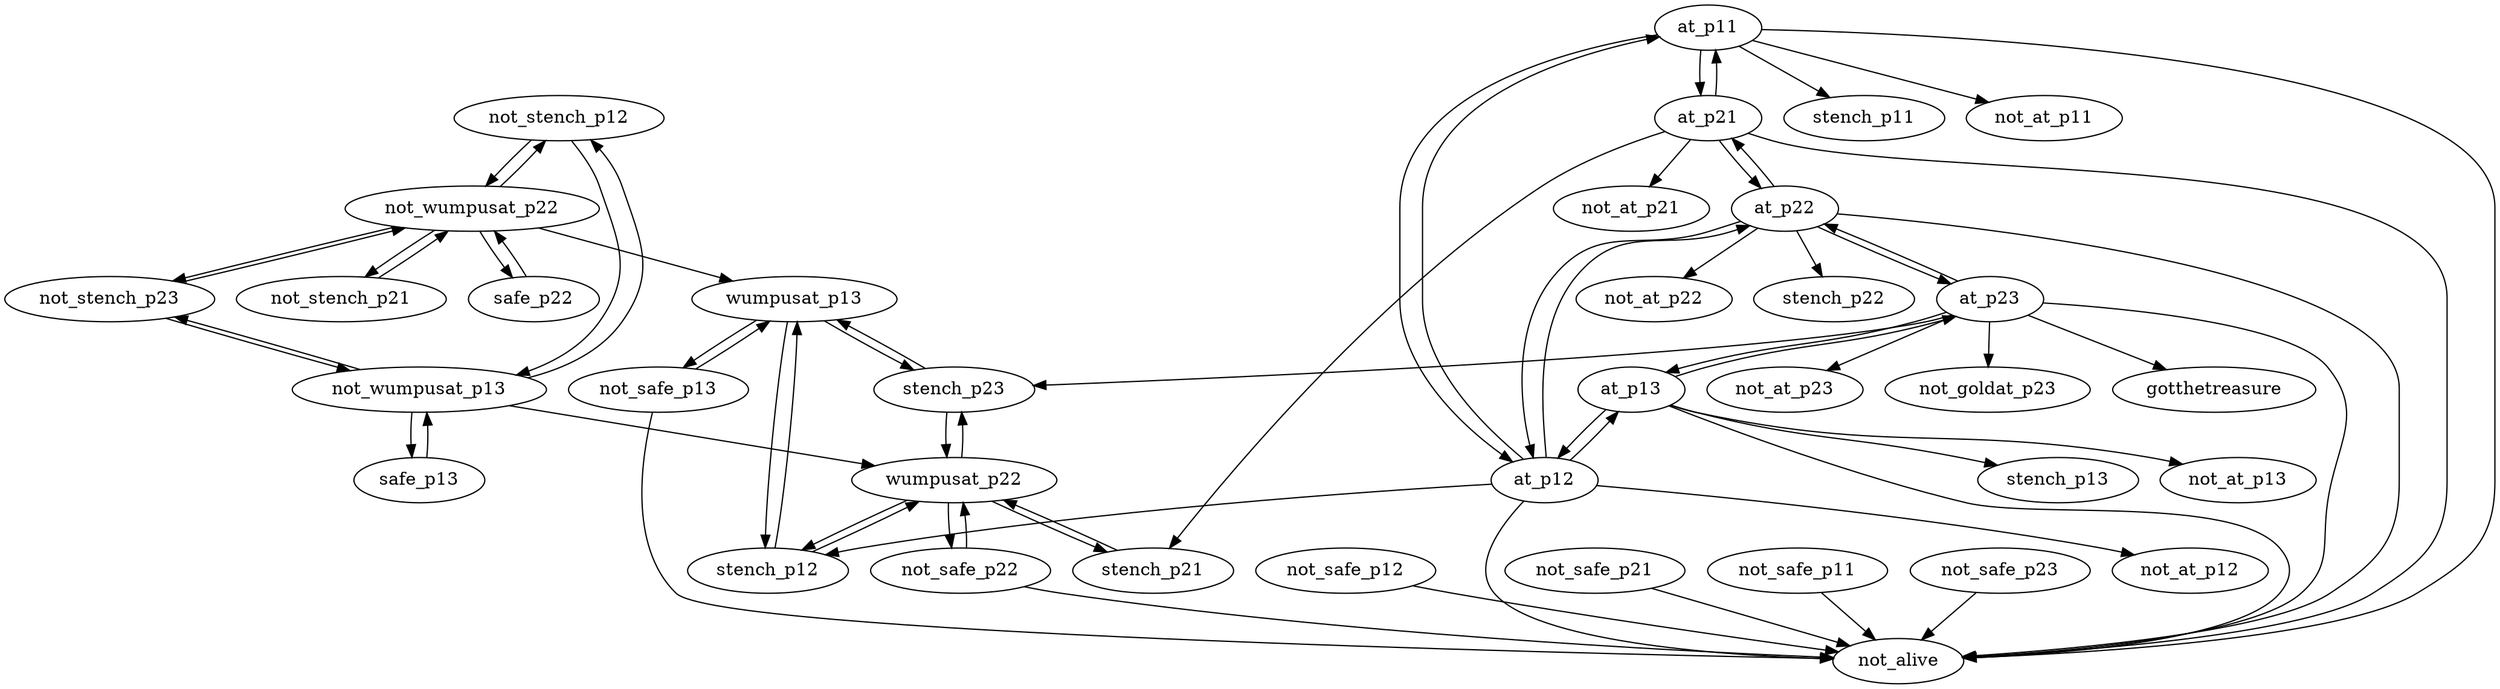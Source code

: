 digraph G {
  not_stench_p12;
  not_wumpusat_p22;
  not_wumpusat_p13;
  wumpusat_p22;
  not_safe_p22;
  stench_p23;
  stench_p12;
  stench_p21;
  stench_p11;
  at_p11;
  not_at_p23;
  at_p23;
  safe_p13;
  not_at_p22;
  at_p22;
  not_at_p21;
  at_p21;
  at_p13;
  at_p12;
  not_goldat_p23;
  gotthetreasure;
  safe_p22;
  not_stench_p23;
  not_stench_p21;
  wumpusat_p13;
  not_safe_p13;
  stench_p22;
  not_at_p13;
  not_alive;
  not_safe_p12;
  not_safe_p21;
  not_safe_p11;
  not_safe_p23;
  not_at_p12;
  not_at_p11;
  stench_p13;
  not_wumpusat_p22 -> not_stench_p12;
  not_wumpusat_p13 -> not_stench_p12;
  not_safe_p22 -> wumpusat_p22;
  stench_p23 -> wumpusat_p22;
  stench_p12 -> wumpusat_p22;
  not_wumpusat_p13 -> wumpusat_p22;
  stench_p21 -> wumpusat_p22;
  at_p11 -> stench_p11;
  at_p23 -> not_at_p23;
  not_wumpusat_p13 -> safe_p13;
  at_p22 -> not_at_p22;
  at_p21 -> not_at_p21;
  at_p13 -> at_p23;
  at_p22 -> at_p23;
  at_p23 -> at_p22;
  at_p12 -> at_p22;
  at_p21 -> at_p22;
  at_p11 -> at_p21;
  at_p22 -> at_p21;
  at_p23 -> not_goldat_p23;
  wumpusat_p22 -> not_safe_p22;
  at_p23 -> gotthetreasure;
  safe_p22 -> not_wumpusat_p22;
  not_stench_p12 -> not_wumpusat_p22;
  not_stench_p23 -> not_wumpusat_p22;
  not_stench_p21 -> not_wumpusat_p22;
  not_wumpusat_p22 -> wumpusat_p13;
  not_safe_p13 -> wumpusat_p13;
  stench_p23 -> wumpusat_p13;
  stench_p12 -> wumpusat_p13;
  wumpusat_p13 -> stench_p23;
  wumpusat_p22 -> stench_p23;
  at_p23 -> stench_p23;
  not_wumpusat_p22 -> not_stench_p23;
  not_wumpusat_p13 -> not_stench_p23;
  at_p22 -> stench_p22;
  wumpusat_p22 -> stench_p21;
  at_p21 -> stench_p21;
  at_p13 -> not_at_p13;
  not_safe_p12 -> not_alive;
  not_safe_p13 -> not_alive;
  not_safe_p21 -> not_alive;
  not_safe_p11 -> not_alive;
  not_safe_p22 -> not_alive;
  not_safe_p23 -> not_alive;
  at_p11 -> not_alive;
  at_p23 -> not_alive;
  at_p13 -> not_alive;
  at_p12 -> not_alive;
  at_p21 -> not_alive;
  at_p22 -> not_alive;
  not_wumpusat_p22 -> not_stench_p21;
  at_p12 -> not_at_p12;
  at_p11 -> not_at_p11;
  at_p23 -> at_p13;
  at_p12 -> at_p13;
  at_p11 -> at_p12;
  at_p13 -> at_p12;
  at_p22 -> at_p12;
  at_p12 -> at_p11;
  at_p21 -> at_p11;
  wumpusat_p13 -> not_safe_p13;
  not_wumpusat_p22 -> safe_p22;
  not_stench_p12 -> not_wumpusat_p13;
  safe_p13 -> not_wumpusat_p13;
  not_stench_p23 -> not_wumpusat_p13;
  at_p13 -> stench_p13;
  wumpusat_p13 -> stench_p12;
  wumpusat_p22 -> stench_p12;
  at_p12 -> stench_p12;
}
